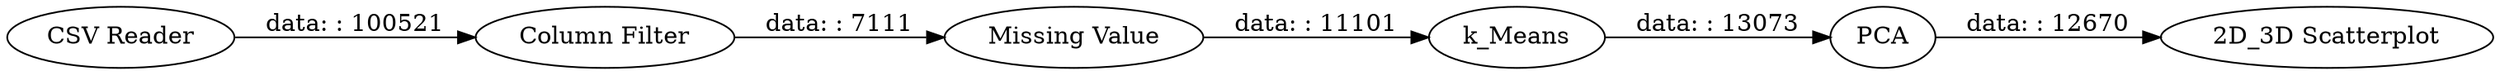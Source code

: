 digraph {
	"894034991840130569_5" [label="Missing Value"]
	"894034991840130569_7" [label="2D_3D Scatterplot"]
	"894034991840130569_6" [label=PCA]
	"894034991840130569_2" [label="Column Filter"]
	"894034991840130569_3" [label=k_Means]
	"894034991840130569_1" [label="CSV Reader"]
	"894034991840130569_6" -> "894034991840130569_7" [label="data: : 12670"]
	"894034991840130569_3" -> "894034991840130569_6" [label="data: : 13073"]
	"894034991840130569_1" -> "894034991840130569_2" [label="data: : 100521"]
	"894034991840130569_2" -> "894034991840130569_5" [label="data: : 7111"]
	"894034991840130569_5" -> "894034991840130569_3" [label="data: : 11101"]
	rankdir=LR
}
